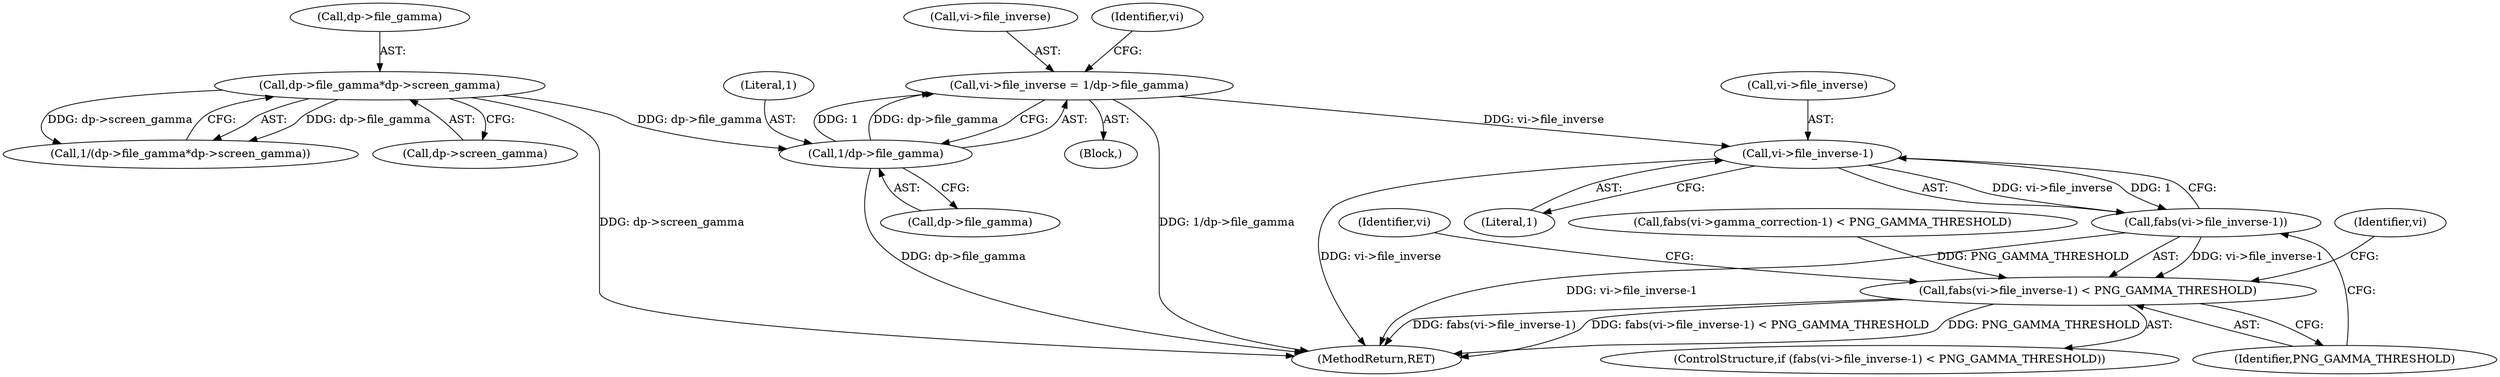 digraph "0_Android_9d4853418ab2f754c2b63e091c29c5529b8b86ca_92@pointer" {
"1000484" [label="(Call,vi->file_inverse-1)"];
"1000472" [label="(Call,vi->file_inverse = 1/dp->file_gamma)"];
"1000476" [label="(Call,1/dp->file_gamma)"];
"1000451" [label="(Call,dp->file_gamma*dp->screen_gamma)"];
"1000483" [label="(Call,fabs(vi->file_inverse-1))"];
"1000482" [label="(Call,fabs(vi->file_inverse-1) < PNG_GAMMA_THRESHOLD)"];
"1000459" [label="(Call,fabs(vi->gamma_correction-1) < PNG_GAMMA_THRESHOLD)"];
"1000451" [label="(Call,dp->file_gamma*dp->screen_gamma)"];
"1000486" [label="(Identifier,vi)"];
"1000489" [label="(Identifier,PNG_GAMMA_THRESHOLD)"];
"1000109" [label="(Block,)"];
"1000485" [label="(Call,vi->file_inverse)"];
"1000483" [label="(Call,fabs(vi->file_inverse-1))"];
"1000472" [label="(Call,vi->file_inverse = 1/dp->file_gamma)"];
"1000477" [label="(Literal,1)"];
"1000497" [label="(Identifier,vi)"];
"1000476" [label="(Call,1/dp->file_gamma)"];
"1000473" [label="(Call,vi->file_inverse)"];
"1000478" [label="(Call,dp->file_gamma)"];
"1000449" [label="(Call,1/(dp->file_gamma*dp->screen_gamma))"];
"1000455" [label="(Call,dp->screen_gamma)"];
"1000492" [label="(Identifier,vi)"];
"1000482" [label="(Call,fabs(vi->file_inverse-1) < PNG_GAMMA_THRESHOLD)"];
"1000481" [label="(ControlStructure,if (fabs(vi->file_inverse-1) < PNG_GAMMA_THRESHOLD))"];
"1000484" [label="(Call,vi->file_inverse-1)"];
"1000502" [label="(MethodReturn,RET)"];
"1000452" [label="(Call,dp->file_gamma)"];
"1000488" [label="(Literal,1)"];
"1000484" -> "1000483"  [label="AST: "];
"1000484" -> "1000488"  [label="CFG: "];
"1000485" -> "1000484"  [label="AST: "];
"1000488" -> "1000484"  [label="AST: "];
"1000483" -> "1000484"  [label="CFG: "];
"1000484" -> "1000502"  [label="DDG: vi->file_inverse"];
"1000484" -> "1000483"  [label="DDG: vi->file_inverse"];
"1000484" -> "1000483"  [label="DDG: 1"];
"1000472" -> "1000484"  [label="DDG: vi->file_inverse"];
"1000472" -> "1000109"  [label="AST: "];
"1000472" -> "1000476"  [label="CFG: "];
"1000473" -> "1000472"  [label="AST: "];
"1000476" -> "1000472"  [label="AST: "];
"1000486" -> "1000472"  [label="CFG: "];
"1000472" -> "1000502"  [label="DDG: 1/dp->file_gamma"];
"1000476" -> "1000472"  [label="DDG: 1"];
"1000476" -> "1000472"  [label="DDG: dp->file_gamma"];
"1000476" -> "1000478"  [label="CFG: "];
"1000477" -> "1000476"  [label="AST: "];
"1000478" -> "1000476"  [label="AST: "];
"1000476" -> "1000502"  [label="DDG: dp->file_gamma"];
"1000451" -> "1000476"  [label="DDG: dp->file_gamma"];
"1000451" -> "1000449"  [label="AST: "];
"1000451" -> "1000455"  [label="CFG: "];
"1000452" -> "1000451"  [label="AST: "];
"1000455" -> "1000451"  [label="AST: "];
"1000449" -> "1000451"  [label="CFG: "];
"1000451" -> "1000502"  [label="DDG: dp->screen_gamma"];
"1000451" -> "1000449"  [label="DDG: dp->file_gamma"];
"1000451" -> "1000449"  [label="DDG: dp->screen_gamma"];
"1000483" -> "1000482"  [label="AST: "];
"1000489" -> "1000483"  [label="CFG: "];
"1000483" -> "1000502"  [label="DDG: vi->file_inverse-1"];
"1000483" -> "1000482"  [label="DDG: vi->file_inverse-1"];
"1000482" -> "1000481"  [label="AST: "];
"1000482" -> "1000489"  [label="CFG: "];
"1000489" -> "1000482"  [label="AST: "];
"1000492" -> "1000482"  [label="CFG: "];
"1000497" -> "1000482"  [label="CFG: "];
"1000482" -> "1000502"  [label="DDG: PNG_GAMMA_THRESHOLD"];
"1000482" -> "1000502"  [label="DDG: fabs(vi->file_inverse-1)"];
"1000482" -> "1000502"  [label="DDG: fabs(vi->file_inverse-1) < PNG_GAMMA_THRESHOLD"];
"1000459" -> "1000482"  [label="DDG: PNG_GAMMA_THRESHOLD"];
}
